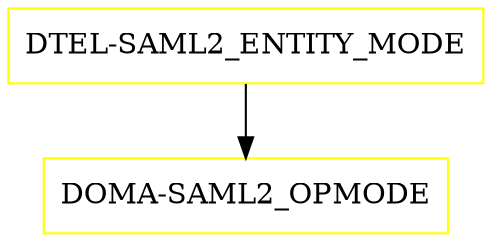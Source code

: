 digraph G {
  "DTEL-SAML2_ENTITY_MODE" [shape=box,color=yellow];
  "DOMA-SAML2_OPMODE" [shape=box,color=yellow,URL="./DOMA_SAML2_OPMODE.html"];
  "DTEL-SAML2_ENTITY_MODE" -> "DOMA-SAML2_OPMODE";
}
